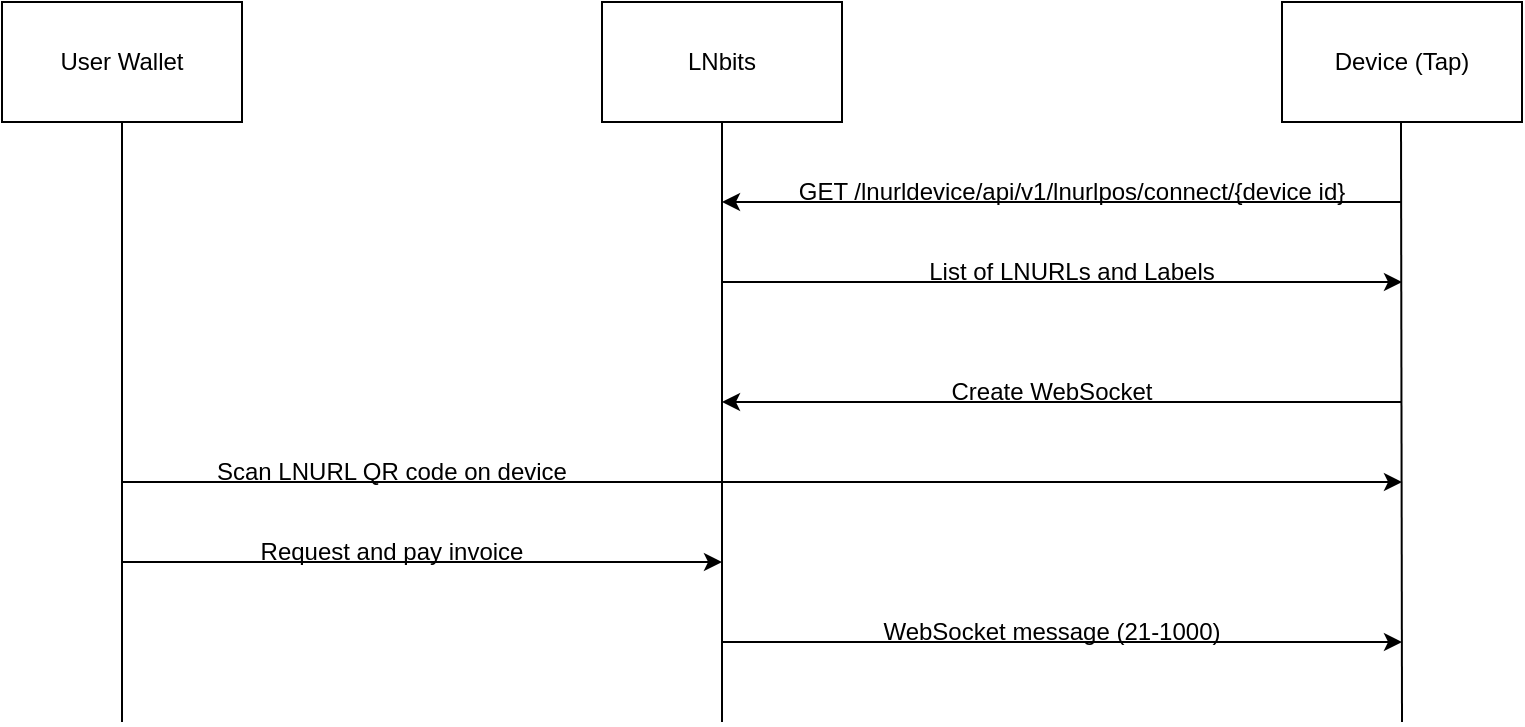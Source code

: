 <mxfile version="20.8.23" type="github"><diagram id="prtHgNgQTEPvFCAcTncT" name="Page-1"><mxGraphModel dx="1434" dy="754" grid="1" gridSize="10" guides="1" tooltips="1" connect="1" arrows="1" fold="1" page="1" pageScale="1" pageWidth="827" pageHeight="1169" math="0" shadow="0"><root><mxCell id="0"/><mxCell id="1" parent="0"/><mxCell id="wFW1AkACEKBCp3_a99KI-22" value="" style="group" vertex="1" connectable="0" parent="1"><mxGeometry x="40" y="40" width="760" height="360" as="geometry"/></mxCell><mxCell id="wFW1AkACEKBCp3_a99KI-1" value="User Wallet" style="rounded=0;whiteSpace=wrap;html=1;" vertex="1" parent="wFW1AkACEKBCp3_a99KI-22"><mxGeometry width="120" height="60" as="geometry"/></mxCell><mxCell id="wFW1AkACEKBCp3_a99KI-2" value="LNbits" style="rounded=0;whiteSpace=wrap;html=1;" vertex="1" parent="wFW1AkACEKBCp3_a99KI-22"><mxGeometry x="300" width="120" height="60" as="geometry"/></mxCell><mxCell id="wFW1AkACEKBCp3_a99KI-3" value="Device (Tap)" style="rounded=0;whiteSpace=wrap;html=1;" vertex="1" parent="wFW1AkACEKBCp3_a99KI-22"><mxGeometry x="640" width="120" height="60" as="geometry"/></mxCell><mxCell id="wFW1AkACEKBCp3_a99KI-4" value="" style="endArrow=none;html=1;rounded=0;entryX=0.5;entryY=1;entryDx=0;entryDy=0;" edge="1" parent="wFW1AkACEKBCp3_a99KI-22" target="wFW1AkACEKBCp3_a99KI-1"><mxGeometry width="50" height="50" relative="1" as="geometry"><mxPoint x="60" y="360" as="sourcePoint"/><mxPoint x="400" y="330" as="targetPoint"/></mxGeometry></mxCell><mxCell id="wFW1AkACEKBCp3_a99KI-5" value="" style="endArrow=none;html=1;rounded=0;entryX=0.5;entryY=1;entryDx=0;entryDy=0;" edge="1" parent="wFW1AkACEKBCp3_a99KI-22"><mxGeometry width="50" height="50" relative="1" as="geometry"><mxPoint x="360" y="360" as="sourcePoint"/><mxPoint x="360" y="60" as="targetPoint"/></mxGeometry></mxCell><mxCell id="wFW1AkACEKBCp3_a99KI-6" value="" style="endArrow=none;html=1;rounded=0;entryX=0.5;entryY=1;entryDx=0;entryDy=0;" edge="1" parent="wFW1AkACEKBCp3_a99KI-22"><mxGeometry width="50" height="50" relative="1" as="geometry"><mxPoint x="700" y="360" as="sourcePoint"/><mxPoint x="699.5" y="60" as="targetPoint"/></mxGeometry></mxCell><mxCell id="wFW1AkACEKBCp3_a99KI-7" value="" style="endArrow=classic;html=1;rounded=0;" edge="1" parent="wFW1AkACEKBCp3_a99KI-22"><mxGeometry width="50" height="50" relative="1" as="geometry"><mxPoint x="700" y="100" as="sourcePoint"/><mxPoint x="360" y="100" as="targetPoint"/></mxGeometry></mxCell><mxCell id="wFW1AkACEKBCp3_a99KI-9" value="GET /lnurldevice/api/v1/lnurlpos/connect/{device id}" style="text;html=1;strokeColor=none;fillColor=none;align=center;verticalAlign=middle;whiteSpace=wrap;rounded=0;" vertex="1" parent="wFW1AkACEKBCp3_a99KI-22"><mxGeometry x="360" y="80" width="350" height="30" as="geometry"/></mxCell><mxCell id="wFW1AkACEKBCp3_a99KI-11" value="" style="endArrow=classic;html=1;rounded=0;" edge="1" parent="wFW1AkACEKBCp3_a99KI-22"><mxGeometry width="50" height="50" relative="1" as="geometry"><mxPoint x="360" y="140" as="sourcePoint"/><mxPoint x="700" y="140" as="targetPoint"/></mxGeometry></mxCell><mxCell id="wFW1AkACEKBCp3_a99KI-12" value="List of LNURLs and Labels" style="text;html=1;strokeColor=none;fillColor=none;align=center;verticalAlign=middle;whiteSpace=wrap;rounded=0;" vertex="1" parent="wFW1AkACEKBCp3_a99KI-22"><mxGeometry x="460" y="120" width="150" height="30" as="geometry"/></mxCell><mxCell id="wFW1AkACEKBCp3_a99KI-13" value="Create WebSocket " style="text;html=1;strokeColor=none;fillColor=none;align=center;verticalAlign=middle;whiteSpace=wrap;rounded=0;" vertex="1" parent="wFW1AkACEKBCp3_a99KI-22"><mxGeometry x="350" y="180" width="350" height="30" as="geometry"/></mxCell><mxCell id="wFW1AkACEKBCp3_a99KI-15" value="" style="endArrow=classic;html=1;rounded=0;" edge="1" parent="wFW1AkACEKBCp3_a99KI-22"><mxGeometry width="50" height="50" relative="1" as="geometry"><mxPoint x="700" y="200" as="sourcePoint"/><mxPoint x="360" y="200" as="targetPoint"/></mxGeometry></mxCell><mxCell id="wFW1AkACEKBCp3_a99KI-16" value="" style="endArrow=classic;html=1;rounded=0;" edge="1" parent="wFW1AkACEKBCp3_a99KI-22"><mxGeometry width="50" height="50" relative="1" as="geometry"><mxPoint x="60" y="240" as="sourcePoint"/><mxPoint x="700" y="240" as="targetPoint"/></mxGeometry></mxCell><mxCell id="wFW1AkACEKBCp3_a99KI-17" value="Scan LNURL QR code on device" style="text;html=1;strokeColor=none;fillColor=none;align=center;verticalAlign=middle;whiteSpace=wrap;rounded=0;" vertex="1" parent="wFW1AkACEKBCp3_a99KI-22"><mxGeometry x="90" y="220" width="210" height="30" as="geometry"/></mxCell><mxCell id="wFW1AkACEKBCp3_a99KI-18" value="" style="endArrow=classic;html=1;rounded=0;" edge="1" parent="wFW1AkACEKBCp3_a99KI-22"><mxGeometry width="50" height="50" relative="1" as="geometry"><mxPoint x="60" y="280" as="sourcePoint"/><mxPoint x="360" y="280" as="targetPoint"/></mxGeometry></mxCell><mxCell id="wFW1AkACEKBCp3_a99KI-19" value="Request and pay invoice" style="text;html=1;strokeColor=none;fillColor=none;align=center;verticalAlign=middle;whiteSpace=wrap;rounded=0;" vertex="1" parent="wFW1AkACEKBCp3_a99KI-22"><mxGeometry x="90" y="260" width="210" height="30" as="geometry"/></mxCell><mxCell id="wFW1AkACEKBCp3_a99KI-20" value="" style="endArrow=classic;html=1;rounded=0;" edge="1" parent="wFW1AkACEKBCp3_a99KI-22"><mxGeometry width="50" height="50" relative="1" as="geometry"><mxPoint x="360" y="320" as="sourcePoint"/><mxPoint x="700" y="320" as="targetPoint"/></mxGeometry></mxCell><mxCell id="wFW1AkACEKBCp3_a99KI-21" value="WebSocket message (21-1000)" style="text;html=1;strokeColor=none;fillColor=none;align=center;verticalAlign=middle;whiteSpace=wrap;rounded=0;" vertex="1" parent="wFW1AkACEKBCp3_a99KI-22"><mxGeometry x="350" y="300" width="350" height="30" as="geometry"/></mxCell></root></mxGraphModel></diagram></mxfile>